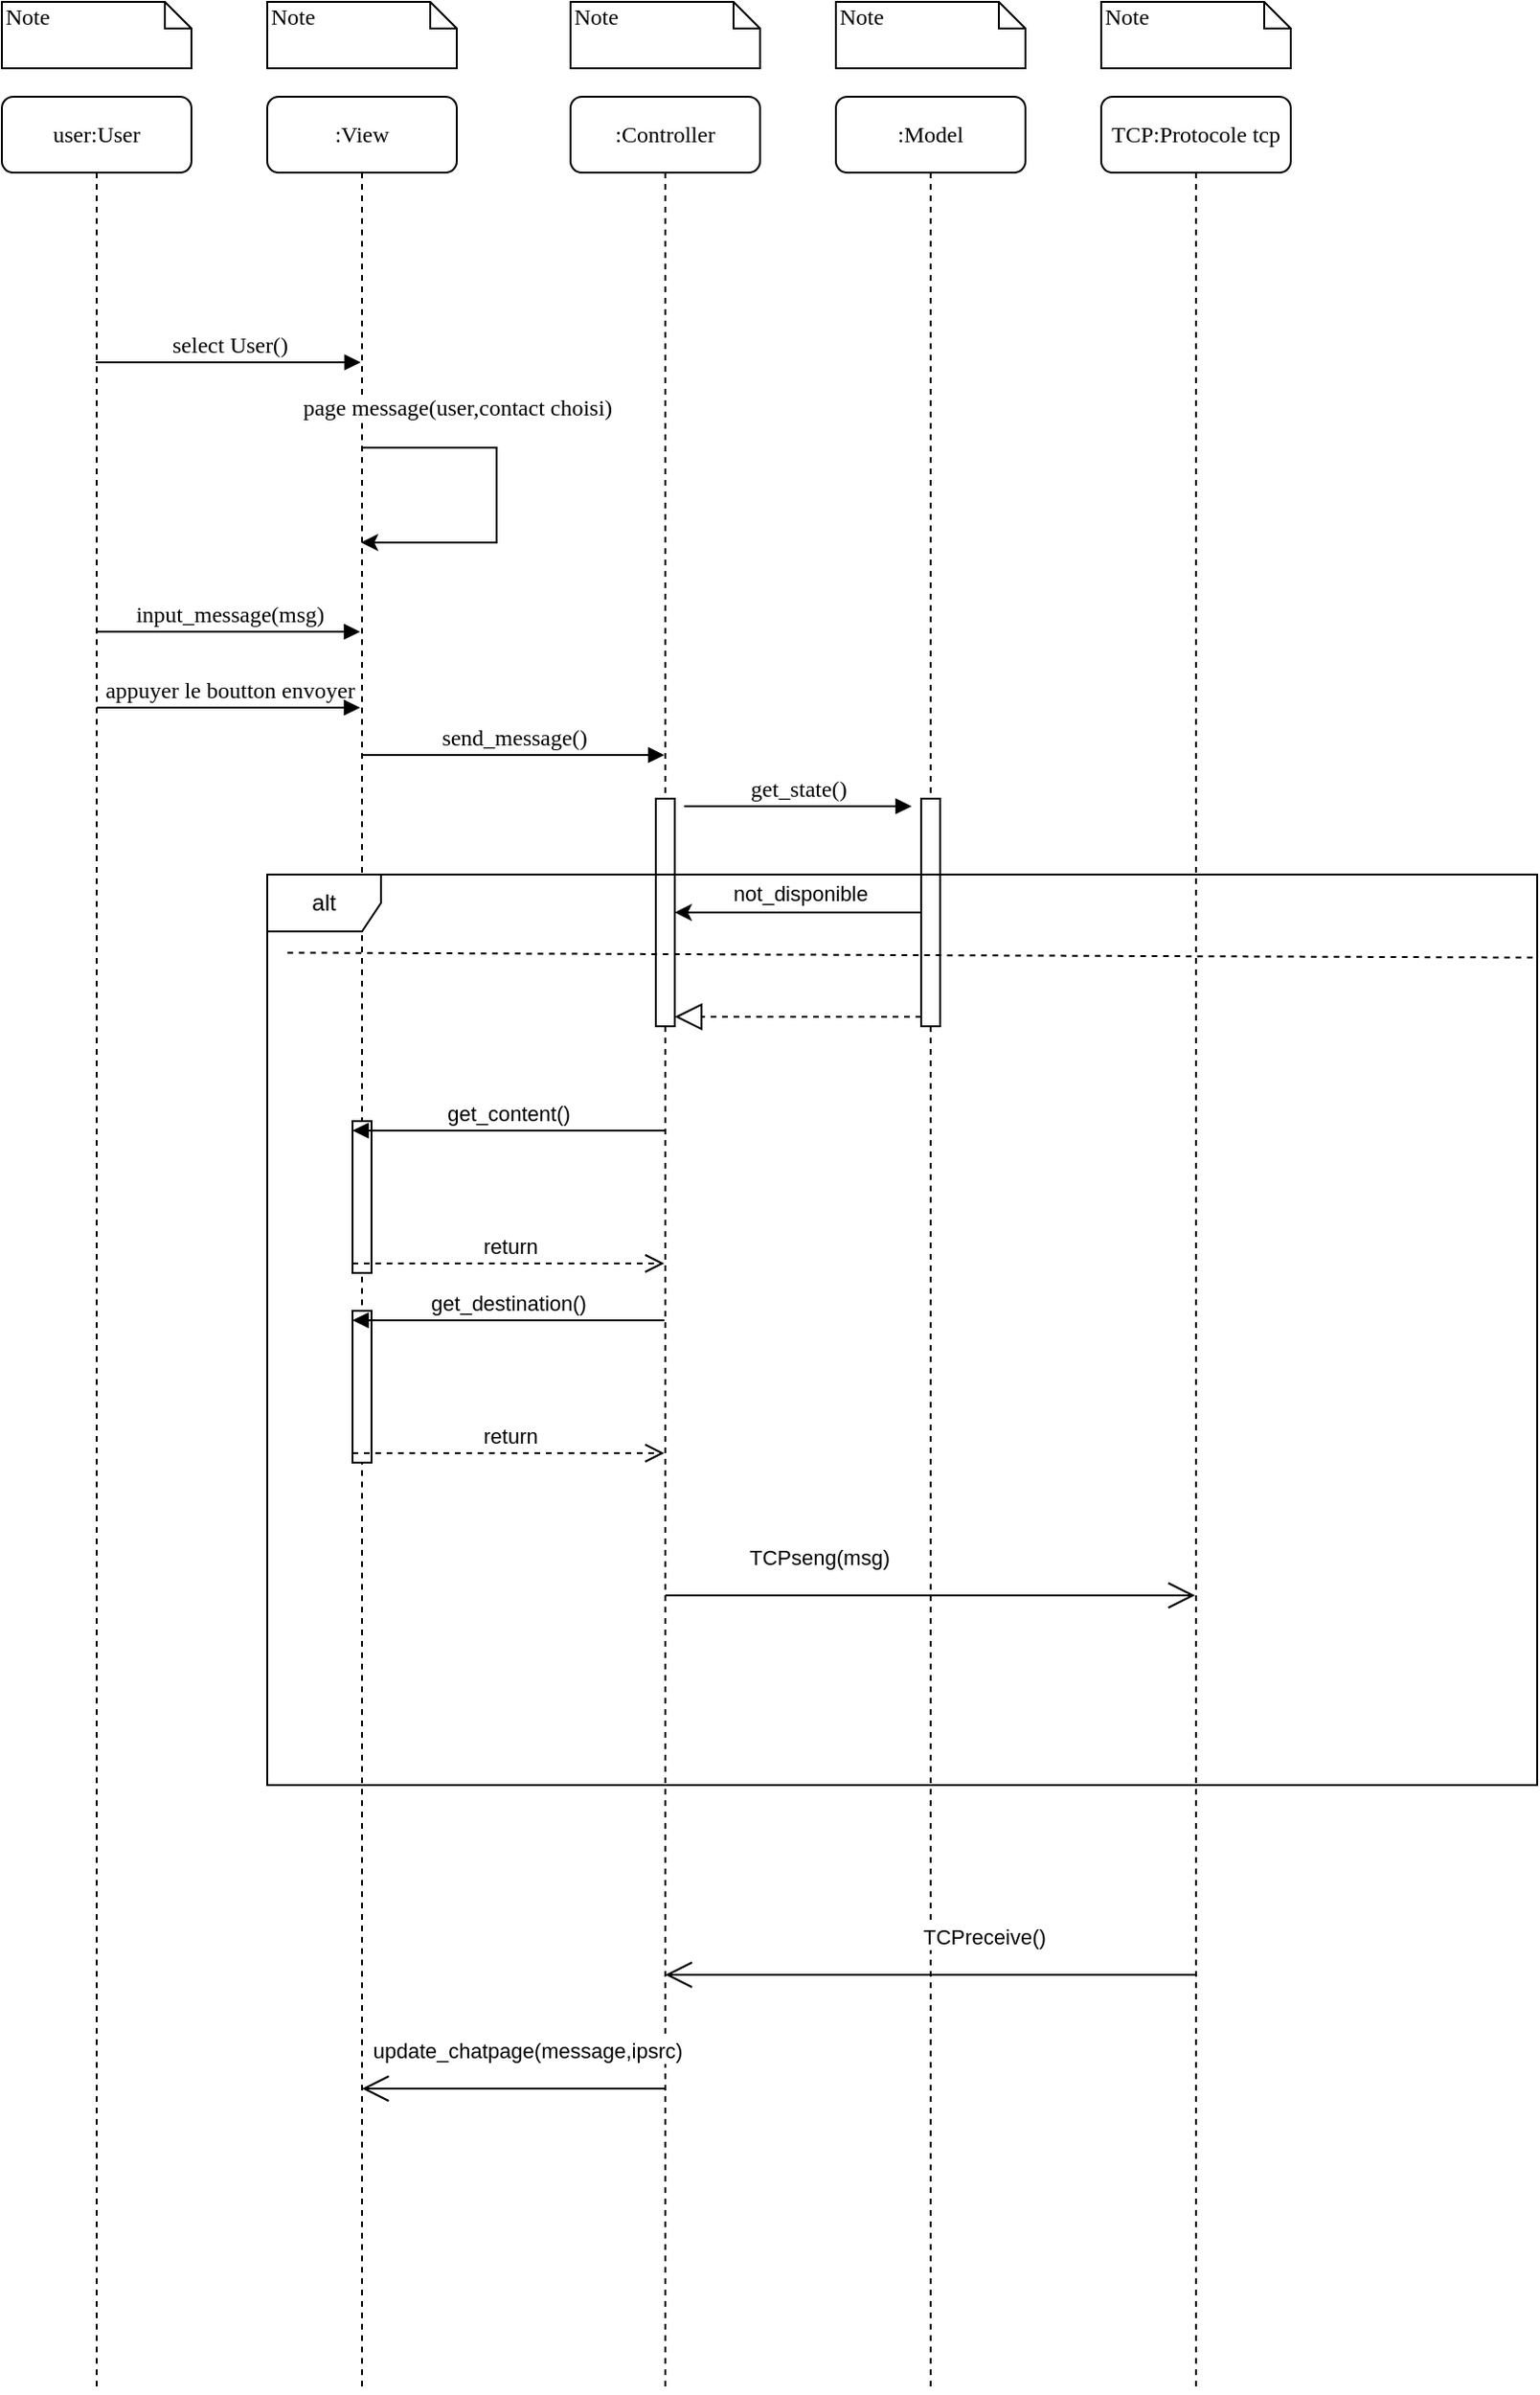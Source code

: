 <mxfile version="22.1.7" type="device">
  <diagram name="Page-1" id="13e1069c-82ec-6db2-03f1-153e76fe0fe0">
    <mxGraphModel dx="1038" dy="432" grid="1" gridSize="10" guides="1" tooltips="1" connect="1" arrows="1" fold="1" page="1" pageScale="1" pageWidth="1100" pageHeight="850" background="none" math="0" shadow="0">
      <root>
        <mxCell id="0" />
        <mxCell id="1" parent="0" />
        <mxCell id="7baba1c4bc27f4b0-2" value=":View" style="shape=umlLifeline;perimeter=lifelinePerimeter;whiteSpace=wrap;html=1;container=1;collapsible=0;recursiveResize=0;outlineConnect=0;rounded=1;shadow=0;comic=0;labelBackgroundColor=none;strokeWidth=1;fontFamily=Verdana;fontSize=12;align=center;" parent="1" vertex="1">
          <mxGeometry x="240" y="80" width="100" height="1210" as="geometry" />
        </mxCell>
        <mxCell id="otqbMDXwxpX56CCuv02B-2" value="select User()" style="html=1;verticalAlign=bottom;endArrow=block;entryX=0.493;entryY=0.145;labelBackgroundColor=none;fontFamily=Verdana;fontSize=12;edgeStyle=elbowEdgeStyle;elbow=vertical;entryDx=0;entryDy=0;entryPerimeter=0;" edge="1" parent="7baba1c4bc27f4b0-2">
          <mxGeometry relative="1" as="geometry">
            <mxPoint x="-90.5" y="140" as="sourcePoint" />
            <mxPoint x="49.3" y="140.1" as="targetPoint" />
            <Array as="points">
              <mxPoint x="10" y="140" />
            </Array>
          </mxGeometry>
        </mxCell>
        <mxCell id="7baba1c4bc27f4b0-3" value=":Controller" style="shape=umlLifeline;perimeter=lifelinePerimeter;whiteSpace=wrap;html=1;container=1;collapsible=0;recursiveResize=0;outlineConnect=0;rounded=1;shadow=0;comic=0;labelBackgroundColor=none;strokeWidth=1;fontFamily=Verdana;fontSize=12;align=center;" parent="1" vertex="1">
          <mxGeometry x="400" y="80" width="100" height="1210" as="geometry" />
        </mxCell>
        <mxCell id="otqbMDXwxpX56CCuv02B-9" value="send_message()" style="html=1;verticalAlign=bottom;endArrow=block;labelBackgroundColor=none;fontFamily=Verdana;fontSize=12;edgeStyle=elbowEdgeStyle;elbow=horizontal;" edge="1" parent="7baba1c4bc27f4b0-3">
          <mxGeometry x="0.003" relative="1" as="geometry">
            <mxPoint x="-110" y="347" as="sourcePoint" />
            <mxPoint x="49.5" y="347" as="targetPoint" />
            <Array as="points">
              <mxPoint x="-10" y="347" />
            </Array>
            <mxPoint as="offset" />
          </mxGeometry>
        </mxCell>
        <mxCell id="otqbMDXwxpX56CCuv02B-16" value="" style="html=1;points=[[0,0,0,0,5],[0,1,0,0,-5],[1,0,0,0,5],[1,1,0,0,-5]];perimeter=orthogonalPerimeter;outlineConnect=0;targetShapes=umlLifeline;portConstraint=eastwest;newEdgeStyle={&quot;curved&quot;:0,&quot;rounded&quot;:0};" vertex="1" parent="7baba1c4bc27f4b0-3">
          <mxGeometry x="45" y="370" width="10" height="120" as="geometry" />
        </mxCell>
        <mxCell id="7baba1c4bc27f4b0-4" value=":Model" style="shape=umlLifeline;perimeter=lifelinePerimeter;whiteSpace=wrap;html=1;container=1;collapsible=0;recursiveResize=0;outlineConnect=0;rounded=1;shadow=0;comic=0;labelBackgroundColor=none;strokeWidth=1;fontFamily=Verdana;fontSize=12;align=center;" parent="1" vertex="1">
          <mxGeometry x="540" y="80" width="100" height="1210" as="geometry" />
        </mxCell>
        <mxCell id="otqbMDXwxpX56CCuv02B-13" value="" style="html=1;points=[[0,0,0,0,5],[0,1,0,0,-5],[1,0,0,0,5],[1,1,0,0,-5]];perimeter=orthogonalPerimeter;outlineConnect=0;targetShapes=umlLifeline;portConstraint=eastwest;newEdgeStyle={&quot;curved&quot;:0,&quot;rounded&quot;:0};" vertex="1" parent="7baba1c4bc27f4b0-4">
          <mxGeometry x="45" y="370" width="10" height="120" as="geometry" />
        </mxCell>
        <mxCell id="7baba1c4bc27f4b0-5" value="TCP:Protocole tcp" style="shape=umlLifeline;perimeter=lifelinePerimeter;whiteSpace=wrap;html=1;container=1;collapsible=0;recursiveResize=0;outlineConnect=0;rounded=1;shadow=0;comic=0;labelBackgroundColor=none;strokeWidth=1;fontFamily=Verdana;fontSize=12;align=center;" parent="1" vertex="1">
          <mxGeometry x="680" y="80" width="100" height="1210" as="geometry" />
        </mxCell>
        <mxCell id="7baba1c4bc27f4b0-8" value="user:User" style="shape=umlLifeline;perimeter=lifelinePerimeter;whiteSpace=wrap;html=1;container=1;collapsible=0;recursiveResize=0;outlineConnect=0;rounded=1;shadow=0;comic=0;labelBackgroundColor=none;strokeWidth=1;fontFamily=Verdana;fontSize=12;align=center;" parent="1" vertex="1">
          <mxGeometry x="100" y="80" width="100" height="1210" as="geometry" />
        </mxCell>
        <mxCell id="otqbMDXwxpX56CCuv02B-8" value="appuyer le boutton envoyer" style="html=1;verticalAlign=bottom;endArrow=block;entryX=0.493;entryY=0.145;labelBackgroundColor=none;fontFamily=Verdana;fontSize=12;edgeStyle=elbowEdgeStyle;elbow=horizontal;entryDx=0;entryDy=0;entryPerimeter=0;" edge="1" parent="7baba1c4bc27f4b0-8">
          <mxGeometry relative="1" as="geometry">
            <mxPoint x="50" y="322" as="sourcePoint" />
            <mxPoint x="189" y="322" as="targetPoint" />
          </mxGeometry>
        </mxCell>
        <mxCell id="7baba1c4bc27f4b0-40" value="Note" style="shape=note;whiteSpace=wrap;html=1;size=14;verticalAlign=top;align=left;spacingTop=-6;rounded=0;shadow=0;comic=0;labelBackgroundColor=none;strokeWidth=1;fontFamily=Verdana;fontSize=12" parent="1" vertex="1">
          <mxGeometry x="100" y="30" width="100" height="35" as="geometry" />
        </mxCell>
        <mxCell id="7baba1c4bc27f4b0-41" value="Note" style="shape=note;whiteSpace=wrap;html=1;size=14;verticalAlign=top;align=left;spacingTop=-6;rounded=0;shadow=0;comic=0;labelBackgroundColor=none;strokeWidth=1;fontFamily=Verdana;fontSize=12" parent="1" vertex="1">
          <mxGeometry x="240" y="30" width="100" height="35" as="geometry" />
        </mxCell>
        <mxCell id="7baba1c4bc27f4b0-42" value="Note" style="shape=note;whiteSpace=wrap;html=1;size=14;verticalAlign=top;align=left;spacingTop=-6;rounded=0;shadow=0;comic=0;labelBackgroundColor=none;strokeWidth=1;fontFamily=Verdana;fontSize=12" parent="1" vertex="1">
          <mxGeometry x="400" y="30" width="100" height="35" as="geometry" />
        </mxCell>
        <mxCell id="7baba1c4bc27f4b0-43" value="Note" style="shape=note;whiteSpace=wrap;html=1;size=14;verticalAlign=top;align=left;spacingTop=-6;rounded=0;shadow=0;comic=0;labelBackgroundColor=none;strokeWidth=1;fontFamily=Verdana;fontSize=12" parent="1" vertex="1">
          <mxGeometry x="540" y="30" width="100" height="35" as="geometry" />
        </mxCell>
        <mxCell id="7baba1c4bc27f4b0-44" value="Note" style="shape=note;whiteSpace=wrap;html=1;size=14;verticalAlign=top;align=left;spacingTop=-6;rounded=0;shadow=0;comic=0;labelBackgroundColor=none;strokeWidth=1;fontFamily=Verdana;fontSize=12" parent="1" vertex="1">
          <mxGeometry x="680" y="30" width="100" height="35" as="geometry" />
        </mxCell>
        <mxCell id="otqbMDXwxpX56CCuv02B-5" style="edgeStyle=orthogonalEdgeStyle;rounded=0;orthogonalLoop=1;jettySize=auto;html=1;" edge="1" parent="1">
          <mxGeometry relative="1" as="geometry">
            <mxPoint x="289.5" y="265" as="sourcePoint" />
            <mxPoint x="289.5" y="315" as="targetPoint" />
            <Array as="points">
              <mxPoint x="361" y="265" />
              <mxPoint x="361" y="315" />
            </Array>
          </mxGeometry>
        </mxCell>
        <mxCell id="otqbMDXwxpX56CCuv02B-6" value="&lt;font face=&quot;Verdana&quot; style=&quot;font-size: 12px;&quot;&gt;page message(user,contact choisi)&lt;/font&gt;" style="edgeLabel;html=1;align=center;verticalAlign=middle;resizable=0;points=[];" vertex="1" connectable="0" parent="otqbMDXwxpX56CCuv02B-5">
          <mxGeometry x="-0.48" relative="1" as="geometry">
            <mxPoint y="-21" as="offset" />
          </mxGeometry>
        </mxCell>
        <mxCell id="otqbMDXwxpX56CCuv02B-11" value="get_state()" style="html=1;verticalAlign=bottom;endArrow=block;labelBackgroundColor=none;fontFamily=Verdana;fontSize=12;edgeStyle=elbowEdgeStyle;elbow=horizontal;" edge="1" parent="1">
          <mxGeometry relative="1" as="geometry">
            <mxPoint x="460" y="454" as="sourcePoint" />
            <mxPoint x="580" y="454" as="targetPoint" />
            <Array as="points">
              <mxPoint x="550" y="634" />
            </Array>
          </mxGeometry>
        </mxCell>
        <mxCell id="otqbMDXwxpX56CCuv02B-7" value="input_message(msg)" style="html=1;verticalAlign=bottom;endArrow=block;entryX=0.493;entryY=0.145;labelBackgroundColor=none;fontFamily=Verdana;fontSize=12;edgeStyle=elbowEdgeStyle;elbow=horizontal;entryDx=0;entryDy=0;entryPerimeter=0;" edge="1" parent="1">
          <mxGeometry relative="1" as="geometry">
            <mxPoint x="150" y="362" as="sourcePoint" />
            <mxPoint x="289" y="362" as="targetPoint" />
          </mxGeometry>
        </mxCell>
        <mxCell id="otqbMDXwxpX56CCuv02B-17" value="" style="endArrow=block;dashed=1;endFill=0;endSize=12;html=1;rounded=0;exitX=0;exitY=1;exitDx=0;exitDy=-5;exitPerimeter=0;entryX=1;entryY=1;entryDx=0;entryDy=-5;entryPerimeter=0;" edge="1" parent="1" source="otqbMDXwxpX56CCuv02B-13" target="otqbMDXwxpX56CCuv02B-16">
          <mxGeometry width="160" relative="1" as="geometry">
            <mxPoint x="500" y="550" as="sourcePoint" />
            <mxPoint x="660" y="550" as="targetPoint" />
          </mxGeometry>
        </mxCell>
        <mxCell id="otqbMDXwxpX56CCuv02B-18" value="alt" style="shape=umlFrame;whiteSpace=wrap;html=1;pointerEvents=0;" vertex="1" parent="1">
          <mxGeometry x="240" y="490" width="670" height="480" as="geometry" />
        </mxCell>
        <mxCell id="otqbMDXwxpX56CCuv02B-22" value="" style="endArrow=none;dashed=1;html=1;rounded=0;exitX=0.001;exitY=0.26;exitDx=0;exitDy=0;exitPerimeter=0;entryX=0.997;entryY=0.267;entryDx=0;entryDy=0;entryPerimeter=0;" edge="1" parent="1">
          <mxGeometry width="50" height="50" relative="1" as="geometry">
            <mxPoint x="250.66" y="531.2" as="sourcePoint" />
            <mxPoint x="908.02" y="533.79" as="targetPoint" />
          </mxGeometry>
        </mxCell>
        <mxCell id="otqbMDXwxpX56CCuv02B-23" value="" style="endArrow=classic;html=1;rounded=0;" edge="1" parent="1" source="otqbMDXwxpX56CCuv02B-13" target="otqbMDXwxpX56CCuv02B-16">
          <mxGeometry width="50" height="50" relative="1" as="geometry">
            <mxPoint x="510" y="550" as="sourcePoint" />
            <mxPoint x="560" y="500" as="targetPoint" />
          </mxGeometry>
        </mxCell>
        <mxCell id="otqbMDXwxpX56CCuv02B-24" value="not_disponible" style="edgeLabel;html=1;align=center;verticalAlign=middle;resizable=0;points=[];" vertex="1" connectable="0" parent="otqbMDXwxpX56CCuv02B-23">
          <mxGeometry x="-0.267" y="2" relative="1" as="geometry">
            <mxPoint x="-17" y="-12" as="offset" />
          </mxGeometry>
        </mxCell>
        <mxCell id="otqbMDXwxpX56CCuv02B-28" value="" style="html=1;points=[[0,0,0,0,5],[0,1,0,0,-5],[1,0,0,0,5],[1,1,0,0,-5]];perimeter=orthogonalPerimeter;outlineConnect=0;targetShapes=umlLifeline;portConstraint=eastwest;newEdgeStyle={&quot;curved&quot;:0,&quot;rounded&quot;:0};" vertex="1" parent="1">
          <mxGeometry x="285" y="620" width="10" height="80" as="geometry" />
        </mxCell>
        <mxCell id="otqbMDXwxpX56CCuv02B-29" value="get_content()" style="html=1;verticalAlign=bottom;endArrow=block;curved=0;rounded=0;entryX=0;entryY=0;entryDx=0;entryDy=5;" edge="1" target="otqbMDXwxpX56CCuv02B-28" parent="1" source="7baba1c4bc27f4b0-3">
          <mxGeometry relative="1" as="geometry">
            <mxPoint x="215" y="625" as="sourcePoint" />
          </mxGeometry>
        </mxCell>
        <mxCell id="otqbMDXwxpX56CCuv02B-30" value="return" style="html=1;verticalAlign=bottom;endArrow=open;dashed=1;endSize=8;curved=0;rounded=0;exitX=0;exitY=1;exitDx=0;exitDy=-5;" edge="1" source="otqbMDXwxpX56CCuv02B-28" parent="1" target="7baba1c4bc27f4b0-3">
          <mxGeometry relative="1" as="geometry">
            <mxPoint x="215" y="695" as="targetPoint" />
          </mxGeometry>
        </mxCell>
        <mxCell id="otqbMDXwxpX56CCuv02B-31" value="" style="html=1;points=[[0,0,0,0,5],[0,1,0,0,-5],[1,0,0,0,5],[1,1,0,0,-5]];perimeter=orthogonalPerimeter;outlineConnect=0;targetShapes=umlLifeline;portConstraint=eastwest;newEdgeStyle={&quot;curved&quot;:0,&quot;rounded&quot;:0};" vertex="1" parent="1">
          <mxGeometry x="285" y="720" width="10" height="80" as="geometry" />
        </mxCell>
        <mxCell id="otqbMDXwxpX56CCuv02B-32" value="get_destination()" style="html=1;verticalAlign=bottom;endArrow=block;curved=0;rounded=0;entryX=0;entryY=0;entryDx=0;entryDy=5;" edge="1" target="otqbMDXwxpX56CCuv02B-31" parent="1" source="7baba1c4bc27f4b0-3">
          <mxGeometry relative="1" as="geometry">
            <mxPoint x="215" y="725" as="sourcePoint" />
          </mxGeometry>
        </mxCell>
        <mxCell id="otqbMDXwxpX56CCuv02B-33" value="return" style="html=1;verticalAlign=bottom;endArrow=open;dashed=1;endSize=8;curved=0;rounded=0;exitX=0;exitY=1;exitDx=0;exitDy=-5;" edge="1" source="otqbMDXwxpX56CCuv02B-31" parent="1" target="7baba1c4bc27f4b0-3">
          <mxGeometry relative="1" as="geometry">
            <mxPoint x="215" y="795" as="targetPoint" />
          </mxGeometry>
        </mxCell>
        <mxCell id="otqbMDXwxpX56CCuv02B-34" value="" style="endArrow=open;endFill=1;endSize=12;html=1;rounded=0;" edge="1" parent="1" target="7baba1c4bc27f4b0-5">
          <mxGeometry width="160" relative="1" as="geometry">
            <mxPoint x="450" y="870" as="sourcePoint" />
            <mxPoint x="610" y="870" as="targetPoint" />
          </mxGeometry>
        </mxCell>
        <mxCell id="otqbMDXwxpX56CCuv02B-35" value="TCPseng(msg)" style="edgeLabel;html=1;align=center;verticalAlign=middle;resizable=0;points=[];" vertex="1" connectable="0" parent="otqbMDXwxpX56CCuv02B-34">
          <mxGeometry x="-0.447" relative="1" as="geometry">
            <mxPoint x="3" y="-20" as="offset" />
          </mxGeometry>
        </mxCell>
        <mxCell id="otqbMDXwxpX56CCuv02B-36" value="" style="endArrow=open;endFill=1;endSize=12;html=1;rounded=0;" edge="1" parent="1" source="7baba1c4bc27f4b0-5" target="7baba1c4bc27f4b0-3">
          <mxGeometry width="160" relative="1" as="geometry">
            <mxPoint x="650" y="1040" as="sourcePoint" />
            <mxPoint x="810" y="1040" as="targetPoint" />
            <Array as="points">
              <mxPoint x="650" y="1070" />
            </Array>
          </mxGeometry>
        </mxCell>
        <mxCell id="otqbMDXwxpX56CCuv02B-37" value="TCPreceive()" style="edgeLabel;html=1;align=center;verticalAlign=middle;resizable=0;points=[];" vertex="1" connectable="0" parent="otqbMDXwxpX56CCuv02B-36">
          <mxGeometry x="-0.201" y="-1" relative="1" as="geometry">
            <mxPoint y="-19" as="offset" />
          </mxGeometry>
        </mxCell>
        <mxCell id="otqbMDXwxpX56CCuv02B-38" value="" style="endArrow=open;endFill=1;endSize=12;html=1;rounded=0;" edge="1" parent="1" source="7baba1c4bc27f4b0-3" target="7baba1c4bc27f4b0-2">
          <mxGeometry width="160" relative="1" as="geometry">
            <mxPoint x="450" y="1020" as="sourcePoint" />
            <mxPoint x="295" y="1020" as="targetPoint" />
            <Array as="points">
              <mxPoint x="370" y="1130" />
            </Array>
          </mxGeometry>
        </mxCell>
        <mxCell id="otqbMDXwxpX56CCuv02B-39" value="update_chatpage(message,ipsrc)" style="edgeLabel;html=1;align=center;verticalAlign=middle;resizable=0;points=[];" vertex="1" connectable="0" parent="otqbMDXwxpX56CCuv02B-38">
          <mxGeometry x="-0.083" y="3" relative="1" as="geometry">
            <mxPoint y="-23" as="offset" />
          </mxGeometry>
        </mxCell>
      </root>
    </mxGraphModel>
  </diagram>
</mxfile>

